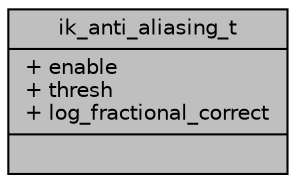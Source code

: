 digraph "ik_anti_aliasing_t"
{
 // INTERACTIVE_SVG=YES
 // LATEX_PDF_SIZE
  bgcolor="transparent";
  edge [fontname="Helvetica",fontsize="10",labelfontname="Helvetica",labelfontsize="10"];
  node [fontname="Helvetica",fontsize="10",shape=record];
  Node1 [label="{ik_anti_aliasing_t\n|+ enable\l+ thresh\l+ log_fractional_correct\l|}",height=0.2,width=0.4,color="black", fillcolor="grey75", style="filled", fontcolor="black",tooltip=" "];
}
